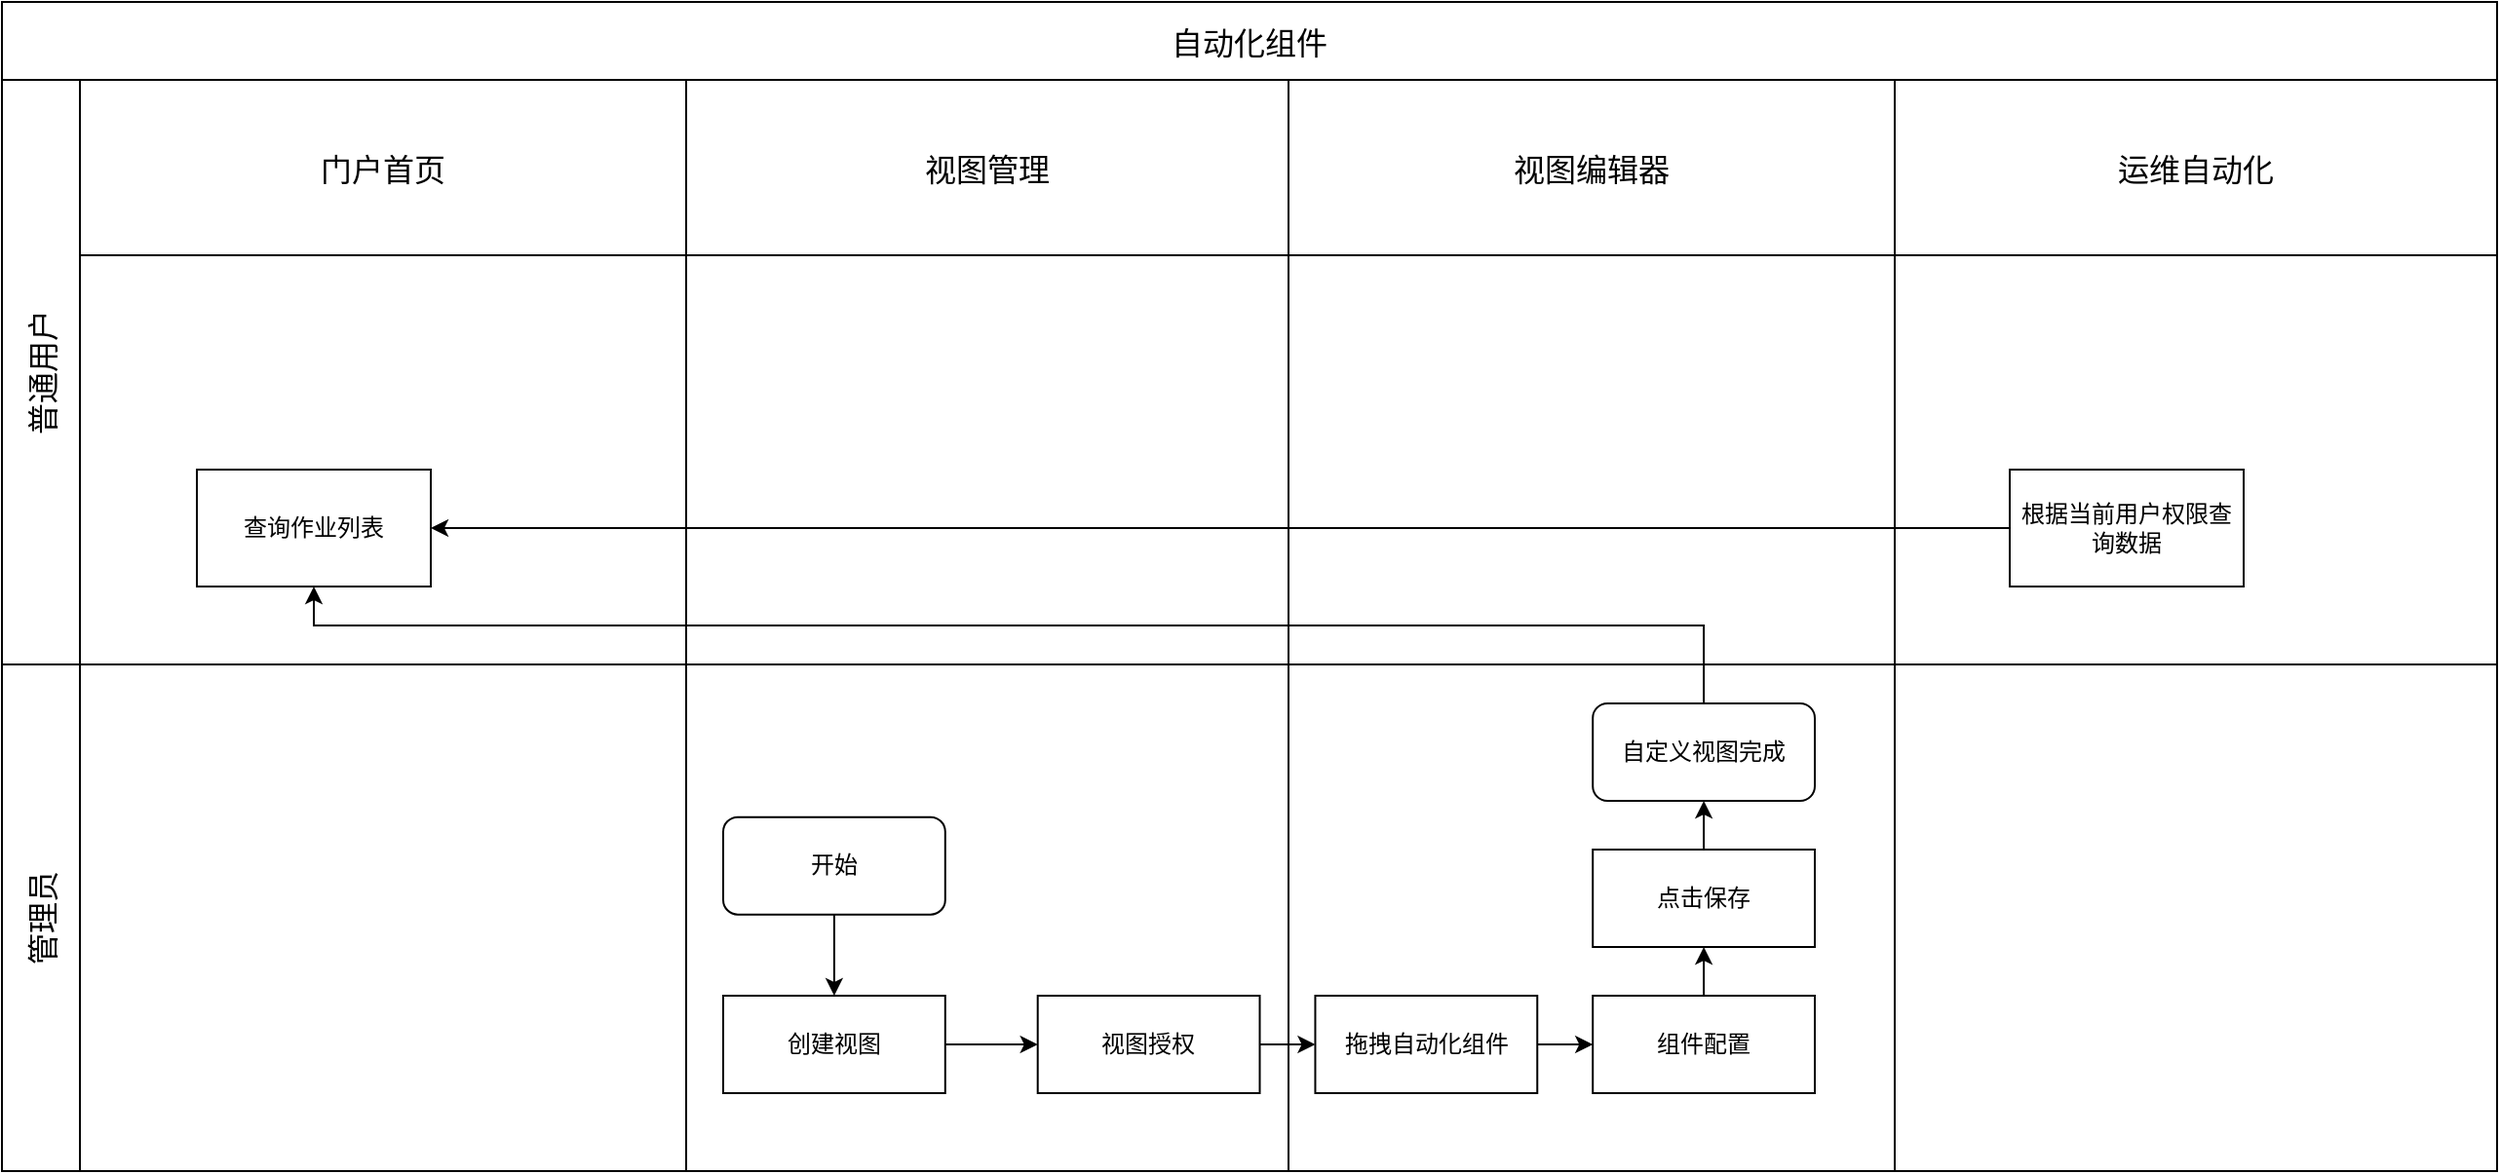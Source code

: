 <mxfile version="26.1.2">
  <diagram name="第 1 页" id="JKQc3_YzaxE0ya_Yzxvw">
    <mxGraphModel dx="1434" dy="786" grid="1" gridSize="10" guides="1" tooltips="1" connect="1" arrows="1" fold="1" page="1" pageScale="1" pageWidth="827" pageHeight="1169" math="0" shadow="0">
      <root>
        <mxCell id="0" />
        <mxCell id="1" parent="0" />
        <mxCell id="9EPbQ2EsTdeeWSGCglKs-14" value="自动化组件" style="shape=table;childLayout=tableLayout;startSize=40;collapsible=0;recursiveResize=0;expand=0;fontSize=16;" vertex="1" parent="1">
          <mxGeometry x="50" y="120" width="1280" height="600" as="geometry" />
        </mxCell>
        <mxCell id="9EPbQ2EsTdeeWSGCglKs-15" value="普通用户" style="shape=tableRow;horizontal=0;swimlaneHead=0;swimlaneBody=0;top=0;left=0;strokeColor=inherit;bottom=0;right=0;dropTarget=0;fontStyle=0;fillColor=none;points=[[0,0.5],[1,0.5]];portConstraint=eastwest;startSize=40;collapsible=0;recursiveResize=0;expand=0;fontSize=16;" vertex="1" parent="9EPbQ2EsTdeeWSGCglKs-14">
          <mxGeometry y="40" width="1280" height="300" as="geometry" />
        </mxCell>
        <mxCell id="9EPbQ2EsTdeeWSGCglKs-16" value="门户首页" style="swimlane;swimlaneHead=0;swimlaneBody=0;fontStyle=0;strokeColor=inherit;connectable=0;fillColor=none;startSize=90;collapsible=0;recursiveResize=0;expand=0;fontSize=16;" vertex="1" parent="9EPbQ2EsTdeeWSGCglKs-15">
          <mxGeometry x="40" width="311" height="300" as="geometry">
            <mxRectangle width="311" height="300" as="alternateBounds" />
          </mxGeometry>
        </mxCell>
        <mxCell id="9EPbQ2EsTdeeWSGCglKs-45" value="查询作业列表" style="rounded=0;whiteSpace=wrap;html=1;" vertex="1" parent="9EPbQ2EsTdeeWSGCglKs-16">
          <mxGeometry x="60" y="200" width="120" height="60" as="geometry" />
        </mxCell>
        <mxCell id="9EPbQ2EsTdeeWSGCglKs-17" value="视图管理" style="swimlane;swimlaneHead=0;swimlaneBody=0;fontStyle=0;strokeColor=inherit;connectable=0;fillColor=none;startSize=90;collapsible=0;recursiveResize=0;expand=0;fontSize=16;" vertex="1" parent="9EPbQ2EsTdeeWSGCglKs-15">
          <mxGeometry x="351" width="309" height="300" as="geometry">
            <mxRectangle width="309" height="300" as="alternateBounds" />
          </mxGeometry>
        </mxCell>
        <mxCell id="9EPbQ2EsTdeeWSGCglKs-18" value="视图编辑器" style="swimlane;swimlaneHead=0;swimlaneBody=0;fontStyle=0;strokeColor=inherit;connectable=0;fillColor=none;startSize=90;collapsible=0;recursiveResize=0;expand=0;fontSize=16;" vertex="1" parent="9EPbQ2EsTdeeWSGCglKs-15">
          <mxGeometry x="660" width="311" height="300" as="geometry">
            <mxRectangle width="311" height="300" as="alternateBounds" />
          </mxGeometry>
        </mxCell>
        <mxCell id="9EPbQ2EsTdeeWSGCglKs-27" value="运维自动化" style="swimlane;swimlaneHead=0;swimlaneBody=0;fontStyle=0;strokeColor=inherit;connectable=0;fillColor=none;startSize=90;collapsible=0;recursiveResize=0;expand=0;fontSize=16;" vertex="1" parent="9EPbQ2EsTdeeWSGCglKs-15">
          <mxGeometry x="971" width="309" height="300" as="geometry">
            <mxRectangle width="309" height="300" as="alternateBounds" />
          </mxGeometry>
        </mxCell>
        <mxCell id="9EPbQ2EsTdeeWSGCglKs-46" value="根据当前用户权限查询数据" style="rounded=0;whiteSpace=wrap;html=1;" vertex="1" parent="9EPbQ2EsTdeeWSGCglKs-27">
          <mxGeometry x="59" y="200" width="120" height="60" as="geometry" />
        </mxCell>
        <mxCell id="9EPbQ2EsTdeeWSGCglKs-47" style="edgeStyle=orthogonalEdgeStyle;rounded=0;orthogonalLoop=1;jettySize=auto;html=1;entryX=1;entryY=0.5;entryDx=0;entryDy=0;" edge="1" parent="9EPbQ2EsTdeeWSGCglKs-15" source="9EPbQ2EsTdeeWSGCglKs-46" target="9EPbQ2EsTdeeWSGCglKs-45">
          <mxGeometry relative="1" as="geometry" />
        </mxCell>
        <mxCell id="9EPbQ2EsTdeeWSGCglKs-19" value="管理员" style="shape=tableRow;horizontal=0;swimlaneHead=0;swimlaneBody=0;top=0;left=0;strokeColor=inherit;bottom=0;right=0;dropTarget=0;fontStyle=0;fillColor=none;points=[[0,0.5],[1,0.5]];portConstraint=eastwest;startSize=40;collapsible=0;recursiveResize=0;expand=0;fontSize=16;" vertex="1" parent="9EPbQ2EsTdeeWSGCglKs-14">
          <mxGeometry y="340" width="1280" height="260" as="geometry" />
        </mxCell>
        <mxCell id="9EPbQ2EsTdeeWSGCglKs-20" value="" style="swimlane;swimlaneHead=0;swimlaneBody=0;fontStyle=0;connectable=0;strokeColor=inherit;fillColor=none;startSize=0;collapsible=0;recursiveResize=0;expand=0;fontSize=16;" vertex="1" parent="9EPbQ2EsTdeeWSGCglKs-19">
          <mxGeometry x="40" width="311" height="260" as="geometry">
            <mxRectangle width="311" height="260" as="alternateBounds" />
          </mxGeometry>
        </mxCell>
        <mxCell id="9EPbQ2EsTdeeWSGCglKs-21" value="" style="swimlane;swimlaneHead=0;swimlaneBody=0;fontStyle=0;connectable=0;strokeColor=inherit;fillColor=none;startSize=0;collapsible=0;recursiveResize=0;expand=0;fontSize=16;" vertex="1" parent="9EPbQ2EsTdeeWSGCglKs-19">
          <mxGeometry x="351" width="309" height="260" as="geometry">
            <mxRectangle width="309" height="260" as="alternateBounds" />
          </mxGeometry>
        </mxCell>
        <mxCell id="9EPbQ2EsTdeeWSGCglKs-22" value="" style="swimlane;swimlaneHead=0;swimlaneBody=0;fontStyle=0;connectable=0;strokeColor=inherit;fillColor=none;startSize=0;collapsible=0;recursiveResize=0;expand=0;fontSize=16;" vertex="1" parent="9EPbQ2EsTdeeWSGCglKs-19">
          <mxGeometry x="660" width="311" height="260" as="geometry">
            <mxRectangle width="311" height="260" as="alternateBounds" />
          </mxGeometry>
        </mxCell>
        <mxCell id="9EPbQ2EsTdeeWSGCglKs-44" value="" style="group" vertex="1" connectable="0" parent="9EPbQ2EsTdeeWSGCglKs-22">
          <mxGeometry x="-290" y="20" width="560" height="200" as="geometry" />
        </mxCell>
        <mxCell id="9EPbQ2EsTdeeWSGCglKs-38" style="edgeStyle=orthogonalEdgeStyle;rounded=0;orthogonalLoop=1;jettySize=auto;html=1;entryX=0.5;entryY=0;entryDx=0;entryDy=0;" edge="1" parent="9EPbQ2EsTdeeWSGCglKs-44" source="9EPbQ2EsTdeeWSGCglKs-30" target="9EPbQ2EsTdeeWSGCglKs-31">
          <mxGeometry relative="1" as="geometry" />
        </mxCell>
        <mxCell id="9EPbQ2EsTdeeWSGCglKs-30" value="开始" style="rounded=1;whiteSpace=wrap;html=1;" vertex="1" parent="9EPbQ2EsTdeeWSGCglKs-44">
          <mxGeometry y="58.333" width="113.898" height="50" as="geometry" />
        </mxCell>
        <mxCell id="9EPbQ2EsTdeeWSGCglKs-39" style="edgeStyle=orthogonalEdgeStyle;rounded=0;orthogonalLoop=1;jettySize=auto;html=1;entryX=0;entryY=0.5;entryDx=0;entryDy=0;" edge="1" parent="9EPbQ2EsTdeeWSGCglKs-44" source="9EPbQ2EsTdeeWSGCglKs-31" target="9EPbQ2EsTdeeWSGCglKs-32">
          <mxGeometry relative="1" as="geometry" />
        </mxCell>
        <mxCell id="9EPbQ2EsTdeeWSGCglKs-31" value="创建视图" style="rounded=0;whiteSpace=wrap;html=1;" vertex="1" parent="9EPbQ2EsTdeeWSGCglKs-44">
          <mxGeometry y="150" width="113.898" height="50" as="geometry" />
        </mxCell>
        <mxCell id="9EPbQ2EsTdeeWSGCglKs-40" style="edgeStyle=orthogonalEdgeStyle;rounded=0;orthogonalLoop=1;jettySize=auto;html=1;entryX=0;entryY=0.5;entryDx=0;entryDy=0;" edge="1" parent="9EPbQ2EsTdeeWSGCglKs-44" source="9EPbQ2EsTdeeWSGCglKs-32" target="9EPbQ2EsTdeeWSGCglKs-33">
          <mxGeometry relative="1" as="geometry" />
        </mxCell>
        <mxCell id="9EPbQ2EsTdeeWSGCglKs-32" value="视图授权" style="rounded=0;whiteSpace=wrap;html=1;" vertex="1" parent="9EPbQ2EsTdeeWSGCglKs-44">
          <mxGeometry x="161.356" y="150" width="113.898" height="50" as="geometry" />
        </mxCell>
        <mxCell id="9EPbQ2EsTdeeWSGCglKs-41" style="edgeStyle=orthogonalEdgeStyle;rounded=0;orthogonalLoop=1;jettySize=auto;html=1;entryX=0;entryY=0.5;entryDx=0;entryDy=0;" edge="1" parent="9EPbQ2EsTdeeWSGCglKs-44" source="9EPbQ2EsTdeeWSGCglKs-33" target="9EPbQ2EsTdeeWSGCglKs-34">
          <mxGeometry relative="1" as="geometry" />
        </mxCell>
        <mxCell id="9EPbQ2EsTdeeWSGCglKs-33" value="拖拽自动化组件" style="rounded=0;whiteSpace=wrap;html=1;" vertex="1" parent="9EPbQ2EsTdeeWSGCglKs-44">
          <mxGeometry x="303.729" y="150" width="113.898" height="50" as="geometry" />
        </mxCell>
        <mxCell id="9EPbQ2EsTdeeWSGCglKs-42" style="edgeStyle=orthogonalEdgeStyle;rounded=0;orthogonalLoop=1;jettySize=auto;html=1;entryX=0.5;entryY=1;entryDx=0;entryDy=0;" edge="1" parent="9EPbQ2EsTdeeWSGCglKs-44" source="9EPbQ2EsTdeeWSGCglKs-34" target="9EPbQ2EsTdeeWSGCglKs-35">
          <mxGeometry relative="1" as="geometry" />
        </mxCell>
        <mxCell id="9EPbQ2EsTdeeWSGCglKs-34" value="组件配置" style="rounded=0;whiteSpace=wrap;html=1;" vertex="1" parent="9EPbQ2EsTdeeWSGCglKs-44">
          <mxGeometry x="446.102" y="150" width="113.898" height="50" as="geometry" />
        </mxCell>
        <mxCell id="9EPbQ2EsTdeeWSGCglKs-43" style="edgeStyle=orthogonalEdgeStyle;rounded=0;orthogonalLoop=1;jettySize=auto;html=1;entryX=0.5;entryY=1;entryDx=0;entryDy=0;" edge="1" parent="9EPbQ2EsTdeeWSGCglKs-44" source="9EPbQ2EsTdeeWSGCglKs-35" target="9EPbQ2EsTdeeWSGCglKs-37">
          <mxGeometry relative="1" as="geometry" />
        </mxCell>
        <mxCell id="9EPbQ2EsTdeeWSGCglKs-35" value="点击保存&lt;span style=&quot;color: rgba(0, 0, 0, 0); font-family: monospace; font-size: 0px; text-align: start; text-wrap-mode: nowrap;&quot;&gt;%3CmxGraphModel%3E%3Croot%3E%3CmxCell%20id%3D%220%22%2F%3E%3CmxCell%20id%3D%221%22%20parent%3D%220%22%2F%3E%3CmxCell%20id%3D%222%22%20value%3D%22%E5%88%9B%E5%BB%BA%E8%A7%86%E5%9B%BE%22%20style%3D%22rounded%3D0%3BwhiteSpace%3Dwrap%3Bhtml%3D1%3B%22%20vertex%3D%221%22%20parent%3D%221%22%3E%3CmxGeometry%20x%3D%22330%22%20y%3D%22820%22%20width%3D%22120%22%20height%3D%2260%22%20as%3D%22geometry%22%2F%3E%3C%2FmxCell%3E%3C%2Froot%3E%3C%2FmxGraphModel%3E&lt;/span&gt;" style="rounded=0;whiteSpace=wrap;html=1;" vertex="1" parent="9EPbQ2EsTdeeWSGCglKs-44">
          <mxGeometry x="446.102" y="75" width="113.898" height="50" as="geometry" />
        </mxCell>
        <mxCell id="9EPbQ2EsTdeeWSGCglKs-37" value="自定义视图完成" style="rounded=1;whiteSpace=wrap;html=1;" vertex="1" parent="9EPbQ2EsTdeeWSGCglKs-44">
          <mxGeometry x="446.102" width="113.898" height="50" as="geometry" />
        </mxCell>
        <mxCell id="9EPbQ2EsTdeeWSGCglKs-28" style="swimlane;swimlaneHead=0;swimlaneBody=0;fontStyle=0;connectable=0;strokeColor=inherit;fillColor=none;startSize=0;collapsible=0;recursiveResize=0;expand=0;fontSize=16;" vertex="1" parent="9EPbQ2EsTdeeWSGCglKs-19">
          <mxGeometry x="971" width="309" height="260" as="geometry">
            <mxRectangle width="309" height="260" as="alternateBounds" />
          </mxGeometry>
        </mxCell>
        <mxCell id="9EPbQ2EsTdeeWSGCglKs-50" style="edgeStyle=orthogonalEdgeStyle;rounded=0;orthogonalLoop=1;jettySize=auto;html=1;entryX=0.5;entryY=1;entryDx=0;entryDy=0;" edge="1" parent="9EPbQ2EsTdeeWSGCglKs-14" source="9EPbQ2EsTdeeWSGCglKs-37" target="9EPbQ2EsTdeeWSGCglKs-45">
          <mxGeometry relative="1" as="geometry">
            <Array as="points">
              <mxPoint x="873" y="320" />
              <mxPoint x="160" y="320" />
            </Array>
          </mxGeometry>
        </mxCell>
      </root>
    </mxGraphModel>
  </diagram>
</mxfile>
